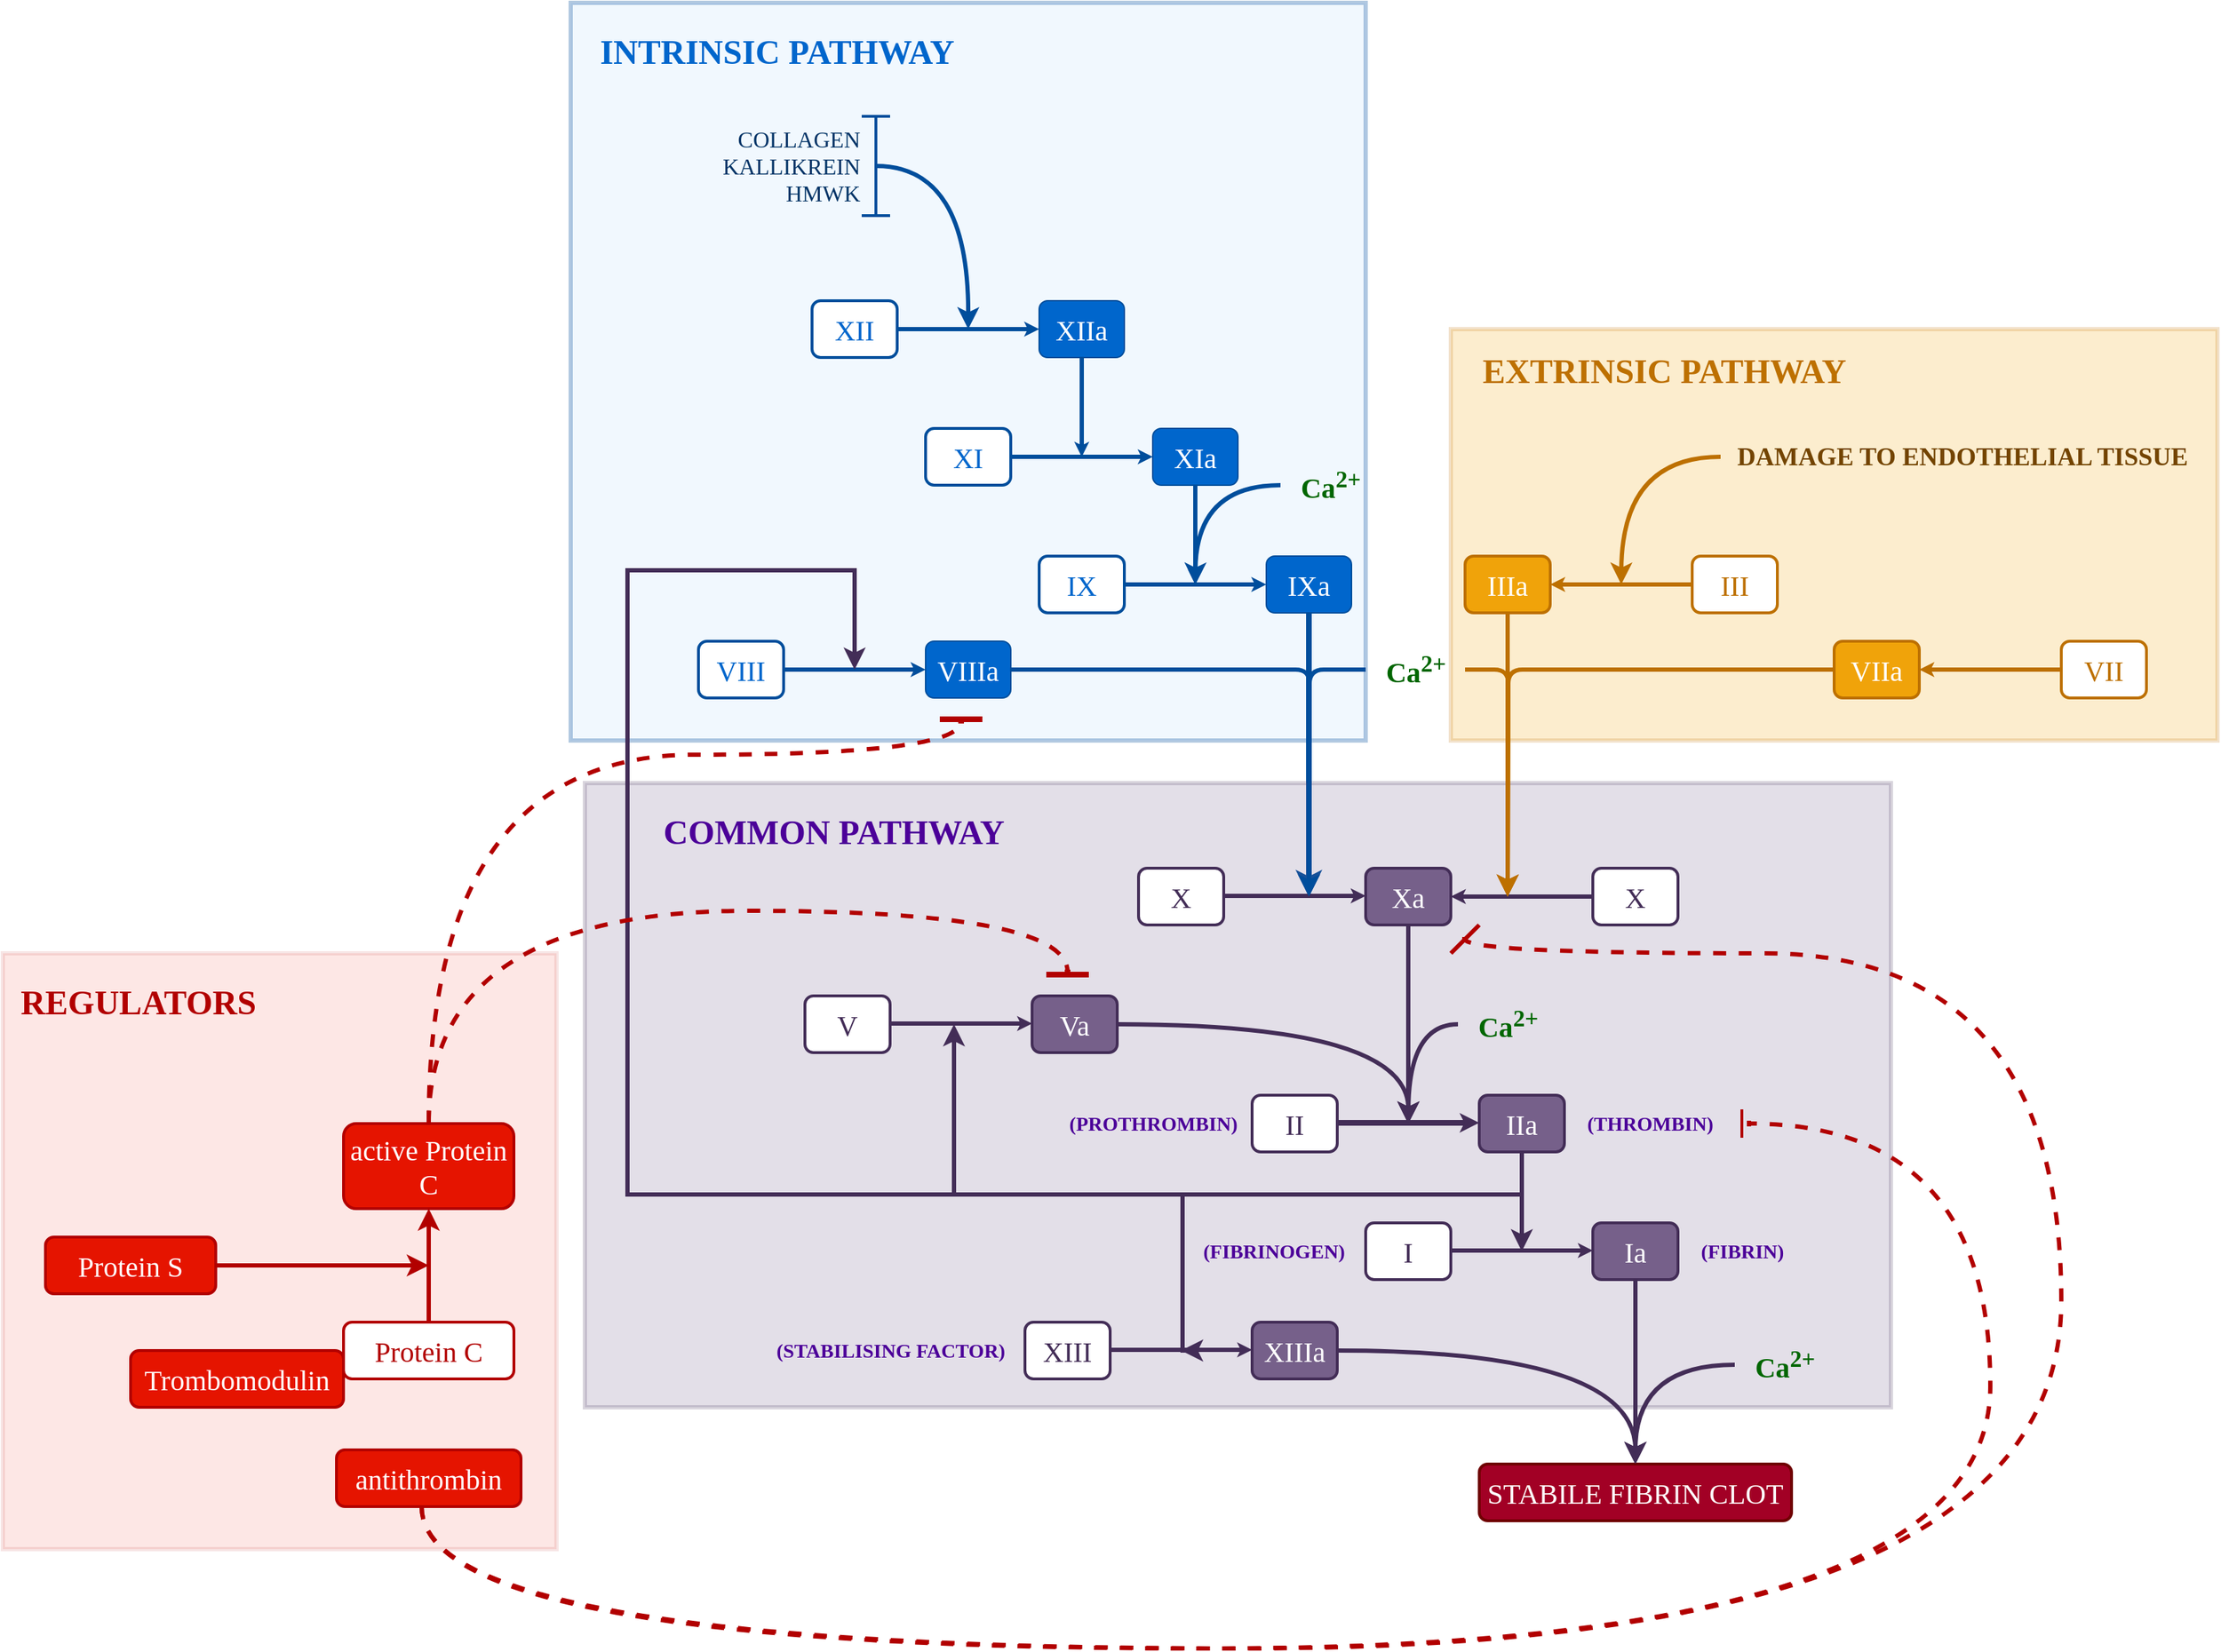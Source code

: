 <mxfile version="25.0.3">
  <diagram name="Pagina-1" id="9rVK_morirR8z8rQCJL5">
    <mxGraphModel dx="3679" dy="2683" grid="1" gridSize="10" guides="1" tooltips="1" connect="1" arrows="1" fold="1" page="1" pageScale="1" pageWidth="827" pageHeight="1169" math="0" shadow="0">
      <root>
        <mxCell id="0" />
        <mxCell id="1" parent="0" />
        <mxCell id="iIkBl-cms1_YrR2odn27-116" value="" style="rounded=0;whiteSpace=wrap;html=1;fillColor=#e51400;strokeWidth=3;strokeColor=#B20000;opacity=10;fontColor=#ffffff;" parent="1" vertex="1">
          <mxGeometry x="-530" y="620" width="390" height="420" as="geometry" />
        </mxCell>
        <mxCell id="iIkBl-cms1_YrR2odn27-12" value="" style="rounded=0;whiteSpace=wrap;html=1;fillColor=#D1E6FC;strokeWidth=3;strokeColor=#004E9C;opacity=30;" parent="1" vertex="1">
          <mxGeometry x="-130" y="-50" width="560" height="520" as="geometry" />
        </mxCell>
        <mxCell id="iIkBl-cms1_YrR2odn27-26" style="edgeStyle=orthogonalEdgeStyle;rounded=0;orthogonalLoop=1;jettySize=auto;html=1;strokeWidth=3;endSize=1;strokeColor=#004e9c;" parent="1" source="iIkBl-cms1_YrR2odn27-1" edge="1">
          <mxGeometry relative="1" as="geometry">
            <mxPoint x="230" y="270" as="targetPoint" />
          </mxGeometry>
        </mxCell>
        <mxCell id="iIkBl-cms1_YrR2odn27-1" value="&lt;font face=&quot;Tahoma&quot; style=&quot;font-size: 20px;&quot;&gt;XIIa&lt;/font&gt;" style="rounded=1;whiteSpace=wrap;html=1;fillColor=#0066CC;strokeColor=#004E9C;fontColor=#ffffff;shadow=0;fillStyle=solid;" parent="1" vertex="1">
          <mxGeometry x="200" y="160" width="60" height="40" as="geometry" />
        </mxCell>
        <mxCell id="iIkBl-cms1_YrR2odn27-3" value="" style="edgeStyle=orthogonalEdgeStyle;rounded=0;orthogonalLoop=1;jettySize=auto;html=1;strokeWidth=3;strokeColor=#004E9C;flowAnimation=0;shadow=0;endSize=1;startSize=1;jumpSize=6;" parent="1" source="iIkBl-cms1_YrR2odn27-2" target="iIkBl-cms1_YrR2odn27-1" edge="1">
          <mxGeometry relative="1" as="geometry" />
        </mxCell>
        <mxCell id="iIkBl-cms1_YrR2odn27-2" value="&lt;font style=&quot;font-size: 20px;&quot; face=&quot;Tahoma&quot;&gt;XII&lt;/font&gt;" style="rounded=1;whiteSpace=wrap;html=1;fillColor=#ffffff;fontColor=#0066CC;strokeColor=#004E9C;strokeWidth=2;" parent="1" vertex="1">
          <mxGeometry x="40" y="160" width="60" height="40" as="geometry" />
        </mxCell>
        <mxCell id="iIkBl-cms1_YrR2odn27-8" value="&lt;h1&gt;INTRINSIC PATHWAY&lt;/h1&gt;" style="text;html=1;align=center;verticalAlign=middle;resizable=0;points=[];autosize=1;strokeColor=none;fillColor=none;fontColor=#0066cc;fontFamily=Tahoma;" parent="1" vertex="1">
          <mxGeometry x="-130" y="-50" width="290" height="70" as="geometry" />
        </mxCell>
        <mxCell id="iIkBl-cms1_YrR2odn27-14" style="edgeStyle=orthogonalEdgeStyle;rounded=0;orthogonalLoop=1;jettySize=auto;html=1;curved=1;strokeWidth=3;strokeColor=#004E9C;exitX=0.5;exitY=0.5;exitDx=0;exitDy=0;exitPerimeter=0;" parent="1" source="iIkBl-cms1_YrR2odn27-16" edge="1">
          <mxGeometry relative="1" as="geometry">
            <mxPoint x="150" y="180" as="targetPoint" />
            <mxPoint x="90" y="61" as="sourcePoint" />
          </mxGeometry>
        </mxCell>
        <mxCell id="iIkBl-cms1_YrR2odn27-13" value="&lt;font color=&quot;#003366&quot; face=&quot;Tahoma&quot; style=&quot;font-size: 16px;&quot;&gt;COLLAGEN&lt;/font&gt;&lt;div&gt;&lt;font color=&quot;#003366&quot; face=&quot;Tahoma&quot; style=&quot;font-size: 16px;&quot;&gt;KALLIKREIN&lt;/font&gt;&lt;/div&gt;&lt;div&gt;&lt;font color=&quot;#003366&quot; face=&quot;Tahoma&quot; style=&quot;font-size: 16px;&quot;&gt;HMWK&lt;/font&gt;&lt;/div&gt;" style="text;html=1;align=right;verticalAlign=middle;resizable=0;points=[];autosize=1;strokeColor=none;fillColor=none;" parent="1" vertex="1">
          <mxGeometry x="-35" y="30" width="110" height="70" as="geometry" />
        </mxCell>
        <mxCell id="iIkBl-cms1_YrR2odn27-16" value="" style="shape=crossbar;whiteSpace=wrap;html=1;rounded=1;direction=south;strokeWidth=2;fillColor=#004E9C;strokeColor=#004E9C;" parent="1" vertex="1">
          <mxGeometry x="75" y="30" width="20" height="70" as="geometry" />
        </mxCell>
        <mxCell id="iIkBl-cms1_YrR2odn27-27" style="edgeStyle=orthogonalEdgeStyle;rounded=0;orthogonalLoop=1;jettySize=auto;html=1;strokeWidth=3;endSize=1;strokeColor=#004e9c;" parent="1" source="iIkBl-cms1_YrR2odn27-20" edge="1">
          <mxGeometry relative="1" as="geometry">
            <mxPoint x="310" y="360" as="targetPoint" />
          </mxGeometry>
        </mxCell>
        <mxCell id="iIkBl-cms1_YrR2odn27-20" value="&lt;font face=&quot;Tahoma&quot; style=&quot;font-size: 20px;&quot;&gt;XIa&lt;/font&gt;" style="rounded=1;whiteSpace=wrap;html=1;fillColor=#0066CC;strokeColor=#004E9C;fontColor=#ffffff;shadow=0;fillStyle=solid;" parent="1" vertex="1">
          <mxGeometry x="280" y="250" width="60" height="40" as="geometry" />
        </mxCell>
        <mxCell id="iIkBl-cms1_YrR2odn27-21" value="" style="edgeStyle=orthogonalEdgeStyle;rounded=0;orthogonalLoop=1;jettySize=auto;html=1;strokeWidth=3;strokeColor=#004E9C;flowAnimation=0;shadow=0;endSize=1;startSize=1;jumpSize=6;" parent="1" source="iIkBl-cms1_YrR2odn27-22" target="iIkBl-cms1_YrR2odn27-20" edge="1">
          <mxGeometry relative="1" as="geometry" />
        </mxCell>
        <mxCell id="iIkBl-cms1_YrR2odn27-22" value="&lt;font style=&quot;font-size: 20px;&quot; face=&quot;Tahoma&quot;&gt;XI&lt;/font&gt;" style="rounded=1;whiteSpace=wrap;html=1;fillColor=#ffffff;fontColor=#0066CC;strokeColor=#004E9C;strokeWidth=2;" parent="1" vertex="1">
          <mxGeometry x="120" y="250" width="60" height="40" as="geometry" />
        </mxCell>
        <mxCell id="iIkBl-cms1_YrR2odn27-42" style="edgeStyle=orthogonalEdgeStyle;rounded=0;orthogonalLoop=1;jettySize=auto;html=1;strokeWidth=4;strokeColor=#004e9c;" parent="1" source="iIkBl-cms1_YrR2odn27-23" edge="1">
          <mxGeometry relative="1" as="geometry">
            <mxPoint x="390" y="580" as="targetPoint" />
          </mxGeometry>
        </mxCell>
        <mxCell id="iIkBl-cms1_YrR2odn27-23" value="&lt;font face=&quot;Tahoma&quot; style=&quot;font-size: 20px;&quot;&gt;IXa&lt;/font&gt;" style="rounded=1;whiteSpace=wrap;html=1;fillColor=#0066CC;strokeColor=#004E9C;fontColor=#ffffff;shadow=0;fillStyle=solid;" parent="1" vertex="1">
          <mxGeometry x="360" y="340" width="60" height="40" as="geometry" />
        </mxCell>
        <mxCell id="iIkBl-cms1_YrR2odn27-24" value="" style="edgeStyle=orthogonalEdgeStyle;rounded=0;orthogonalLoop=1;jettySize=auto;html=1;strokeWidth=3;strokeColor=#004E9C;flowAnimation=0;shadow=0;endSize=1;startSize=1;jumpSize=6;" parent="1" source="iIkBl-cms1_YrR2odn27-25" target="iIkBl-cms1_YrR2odn27-23" edge="1">
          <mxGeometry relative="1" as="geometry" />
        </mxCell>
        <mxCell id="iIkBl-cms1_YrR2odn27-25" value="&lt;font style=&quot;font-size: 20px;&quot; face=&quot;Tahoma&quot;&gt;IX&lt;/font&gt;" style="rounded=1;whiteSpace=wrap;html=1;fillColor=#ffffff;fontColor=#0066CC;strokeColor=#004E9C;strokeWidth=2;" parent="1" vertex="1">
          <mxGeometry x="200" y="340" width="60" height="40" as="geometry" />
        </mxCell>
        <mxCell id="iIkBl-cms1_YrR2odn27-41" style="edgeStyle=orthogonalEdgeStyle;rounded=1;orthogonalLoop=1;jettySize=auto;html=1;curved=0;jumpStyle=arc;strokeWidth=3;strokeColor=#004e9c;" parent="1" source="iIkBl-cms1_YrR2odn27-30" edge="1">
          <mxGeometry relative="1" as="geometry">
            <mxPoint x="390" y="580" as="targetPoint" />
          </mxGeometry>
        </mxCell>
        <mxCell id="iIkBl-cms1_YrR2odn27-30" value="&lt;font face=&quot;Tahoma&quot; style=&quot;font-size: 20px;&quot;&gt;VIIIa&lt;/font&gt;" style="rounded=1;whiteSpace=wrap;html=1;fillColor=#0066CC;strokeColor=#004E9C;fontColor=#ffffff;shadow=0;fillStyle=solid;" parent="1" vertex="1">
          <mxGeometry x="120" y="400" width="60" height="40" as="geometry" />
        </mxCell>
        <mxCell id="iIkBl-cms1_YrR2odn27-31" value="" style="edgeStyle=orthogonalEdgeStyle;rounded=0;orthogonalLoop=1;jettySize=auto;html=1;strokeWidth=3;strokeColor=#004E9C;flowAnimation=0;shadow=0;endSize=1;startSize=1;jumpSize=6;" parent="1" source="iIkBl-cms1_YrR2odn27-32" target="iIkBl-cms1_YrR2odn27-30" edge="1">
          <mxGeometry relative="1" as="geometry" />
        </mxCell>
        <mxCell id="iIkBl-cms1_YrR2odn27-32" value="&lt;font style=&quot;font-size: 20px;&quot; face=&quot;Tahoma&quot;&gt;VIII&lt;/font&gt;" style="rounded=1;whiteSpace=wrap;html=1;fillColor=#ffffff;fontColor=#0066CC;strokeColor=#004E9C;strokeWidth=2;" parent="1" vertex="1">
          <mxGeometry x="-40" y="400" width="60" height="40" as="geometry" />
        </mxCell>
        <mxCell id="iIkBl-cms1_YrR2odn27-33" value="" style="rounded=0;whiteSpace=wrap;html=1;fillColor=#76608a;strokeWidth=3;strokeColor=#432d57;opacity=20;fontColor=#ffffff;" parent="1" vertex="1">
          <mxGeometry x="-120" y="500" width="920" height="440" as="geometry" />
        </mxCell>
        <mxCell id="iIkBl-cms1_YrR2odn27-34" value="&lt;h1&gt;&lt;font color=&quot;#4c0099&quot;&gt;COMMON PATHWAY&lt;/font&gt;&lt;/h1&gt;" style="text;html=1;align=center;verticalAlign=middle;resizable=0;points=[];autosize=1;strokeColor=none;fillColor=none;fontColor=#0066cc;fontFamily=Tahoma;" parent="1" vertex="1">
          <mxGeometry x="-80" y="500" width="270" height="70" as="geometry" />
        </mxCell>
        <mxCell id="iIkBl-cms1_YrR2odn27-53" style="edgeStyle=orthogonalEdgeStyle;rounded=0;orthogonalLoop=1;jettySize=auto;html=1;strokeWidth=3;strokeColor=#432d57;" parent="1" source="iIkBl-cms1_YrR2odn27-35" edge="1">
          <mxGeometry relative="1" as="geometry">
            <mxPoint x="460" y="740" as="targetPoint" />
          </mxGeometry>
        </mxCell>
        <mxCell id="iIkBl-cms1_YrR2odn27-35" value="&lt;font face=&quot;Tahoma&quot;&gt;&lt;span style=&quot;font-size: 20px;&quot;&gt;Xa&lt;/span&gt;&lt;/font&gt;" style="rounded=1;whiteSpace=wrap;html=1;fillColor=#76608a;fontColor=#ffffff;strokeColor=#432D57;strokeWidth=2;" parent="1" vertex="1">
          <mxGeometry x="430" y="560" width="60" height="40" as="geometry" />
        </mxCell>
        <mxCell id="iIkBl-cms1_YrR2odn27-36" value="&lt;font face=&quot;Tahoma&quot;&gt;&lt;span style=&quot;font-size: 20px;&quot;&gt;X&lt;/span&gt;&lt;/font&gt;" style="rounded=1;whiteSpace=wrap;html=1;strokeWidth=2;strokeColor=#432D57;fontColor=#432D57;" parent="1" vertex="1">
          <mxGeometry x="270" y="560" width="60" height="40" as="geometry" />
        </mxCell>
        <mxCell id="iIkBl-cms1_YrR2odn27-38" value="" style="edgeStyle=orthogonalEdgeStyle;rounded=0;orthogonalLoop=1;jettySize=auto;html=1;strokeWidth=3;strokeColor=#432d57;flowAnimation=0;shadow=0;endSize=1;startSize=1;jumpSize=6;" parent="1" edge="1">
          <mxGeometry relative="1" as="geometry">
            <mxPoint x="330" y="579.5" as="sourcePoint" />
            <mxPoint x="430" y="579.5" as="targetPoint" />
          </mxGeometry>
        </mxCell>
        <mxCell id="iIkBl-cms1_YrR2odn27-39" value="&lt;font color=&quot;#432d57&quot; face=&quot;Tahoma&quot;&gt;&lt;span style=&quot;font-size: 20px;&quot;&gt;X&lt;/span&gt;&lt;/font&gt;" style="rounded=1;whiteSpace=wrap;html=1;strokeWidth=2;strokeColor=#432D57;" parent="1" vertex="1">
          <mxGeometry x="590" y="560" width="60" height="40" as="geometry" />
        </mxCell>
        <mxCell id="iIkBl-cms1_YrR2odn27-40" value="" style="edgeStyle=orthogonalEdgeStyle;rounded=0;orthogonalLoop=1;jettySize=auto;html=1;strokeWidth=3;strokeColor=#432d57;flowAnimation=0;shadow=0;endSize=1;startSize=1;jumpSize=6;entryX=1;entryY=0.5;entryDx=0;entryDy=0;exitX=0;exitY=0.5;exitDx=0;exitDy=0;" parent="1" source="iIkBl-cms1_YrR2odn27-39" target="iIkBl-cms1_YrR2odn27-35" edge="1">
          <mxGeometry relative="1" as="geometry">
            <mxPoint x="340" y="589.5" as="sourcePoint" />
            <mxPoint x="440" y="589.5" as="targetPoint" />
          </mxGeometry>
        </mxCell>
        <mxCell id="iIkBl-cms1_YrR2odn27-55" style="edgeStyle=orthogonalEdgeStyle;rounded=0;orthogonalLoop=1;jettySize=auto;html=1;curved=1;strokeWidth=3;strokeColor=#432d57;" parent="1" source="iIkBl-cms1_YrR2odn27-43" edge="1">
          <mxGeometry relative="1" as="geometry">
            <mxPoint x="460" y="740" as="targetPoint" />
          </mxGeometry>
        </mxCell>
        <mxCell id="iIkBl-cms1_YrR2odn27-43" value="&lt;font face=&quot;Tahoma&quot;&gt;&lt;span style=&quot;font-size: 20px;&quot;&gt;Va&lt;/span&gt;&lt;/font&gt;" style="rounded=1;whiteSpace=wrap;html=1;fillColor=#76608a;fontColor=#ffffff;strokeColor=#432D57;strokeWidth=2;" parent="1" vertex="1">
          <mxGeometry x="195" y="650" width="60" height="40" as="geometry" />
        </mxCell>
        <mxCell id="iIkBl-cms1_YrR2odn27-44" value="&lt;font face=&quot;Tahoma&quot;&gt;&lt;span style=&quot;font-size: 20px;&quot;&gt;V&lt;/span&gt;&lt;/font&gt;" style="rounded=1;whiteSpace=wrap;html=1;strokeWidth=2;strokeColor=#432D57;fontColor=#432D57;" parent="1" vertex="1">
          <mxGeometry x="35" y="650" width="60" height="40" as="geometry" />
        </mxCell>
        <mxCell id="iIkBl-cms1_YrR2odn27-45" value="" style="edgeStyle=orthogonalEdgeStyle;rounded=0;orthogonalLoop=1;jettySize=auto;html=1;strokeWidth=3;strokeColor=#432d57;flowAnimation=0;shadow=0;endSize=1;startSize=1;jumpSize=6;" parent="1" edge="1">
          <mxGeometry relative="1" as="geometry">
            <mxPoint x="95" y="669.5" as="sourcePoint" />
            <mxPoint x="195" y="669.5" as="targetPoint" />
          </mxGeometry>
        </mxCell>
        <mxCell id="iIkBl-cms1_YrR2odn27-60" style="edgeStyle=orthogonalEdgeStyle;rounded=0;orthogonalLoop=1;jettySize=auto;html=1;strokeWidth=3;strokeColor=#432D57;" parent="1" source="iIkBl-cms1_YrR2odn27-47" edge="1">
          <mxGeometry relative="1" as="geometry">
            <mxPoint x="540" y="830" as="targetPoint" />
          </mxGeometry>
        </mxCell>
        <mxCell id="iIkBl-cms1_YrR2odn27-65" style="edgeStyle=orthogonalEdgeStyle;rounded=0;orthogonalLoop=1;jettySize=auto;html=1;strokeWidth=3;strokeColor=#432D57;" parent="1" source="iIkBl-cms1_YrR2odn27-47" edge="1">
          <mxGeometry relative="1" as="geometry">
            <mxPoint x="140" y="670" as="targetPoint" />
            <Array as="points">
              <mxPoint x="540" y="790" />
              <mxPoint x="140" y="790" />
            </Array>
          </mxGeometry>
        </mxCell>
        <mxCell id="iIkBl-cms1_YrR2odn27-66" style="edgeStyle=orthogonalEdgeStyle;rounded=0;orthogonalLoop=1;jettySize=auto;html=1;strokeWidth=3;strokeColor=#432D57;" parent="1" source="iIkBl-cms1_YrR2odn27-47" edge="1">
          <mxGeometry relative="1" as="geometry">
            <mxPoint x="300" y="900" as="targetPoint" />
            <Array as="points">
              <mxPoint x="540" y="790" />
              <mxPoint x="301" y="790" />
            </Array>
          </mxGeometry>
        </mxCell>
        <mxCell id="iIkBl-cms1_YrR2odn27-99" style="edgeStyle=orthogonalEdgeStyle;rounded=0;orthogonalLoop=1;jettySize=auto;html=1;strokeWidth=3;strokeColor=#432D57;" parent="1" source="iIkBl-cms1_YrR2odn27-47" edge="1">
          <mxGeometry relative="1" as="geometry">
            <mxPoint x="70" y="420" as="targetPoint" />
            <Array as="points">
              <mxPoint x="540" y="790" />
              <mxPoint x="-90" y="790" />
              <mxPoint x="-90" y="350" />
              <mxPoint x="70" y="350" />
            </Array>
          </mxGeometry>
        </mxCell>
        <mxCell id="iIkBl-cms1_YrR2odn27-47" value="&lt;font face=&quot;Tahoma&quot;&gt;&lt;span style=&quot;font-size: 20px;&quot;&gt;IIa&lt;/span&gt;&lt;/font&gt;" style="rounded=1;whiteSpace=wrap;html=1;fillColor=#76608a;fontColor=#ffffff;strokeColor=#432D57;strokeWidth=2;" parent="1" vertex="1">
          <mxGeometry x="510" y="720" width="60" height="40" as="geometry" />
        </mxCell>
        <mxCell id="iIkBl-cms1_YrR2odn27-48" value="&lt;font face=&quot;Tahoma&quot;&gt;&lt;span style=&quot;font-size: 20px;&quot;&gt;II&lt;/span&gt;&lt;/font&gt;" style="rounded=1;whiteSpace=wrap;html=1;strokeWidth=2;strokeColor=#432D57;fontColor=#432D57;" parent="1" vertex="1">
          <mxGeometry x="350" y="720" width="60" height="40" as="geometry" />
        </mxCell>
        <mxCell id="iIkBl-cms1_YrR2odn27-49" value="" style="edgeStyle=orthogonalEdgeStyle;rounded=0;orthogonalLoop=1;jettySize=auto;html=1;strokeWidth=4;strokeColor=#432d57;flowAnimation=0;shadow=0;endSize=1;startSize=1;jumpSize=6;" parent="1" edge="1">
          <mxGeometry relative="1" as="geometry">
            <mxPoint x="410" y="739.5" as="sourcePoint" />
            <mxPoint x="510" y="739.5" as="targetPoint" />
          </mxGeometry>
        </mxCell>
        <mxCell id="iIkBl-cms1_YrR2odn27-56" value="&lt;h3&gt;&lt;font face=&quot;Tahoma&quot; color=&quot;#4c0099&quot;&gt;(THROMBIN)&lt;/font&gt;&lt;/h3&gt;" style="text;html=1;align=center;verticalAlign=middle;resizable=0;points=[];autosize=1;strokeColor=none;fillColor=none;fontColor=#0066cc;" parent="1" vertex="1">
          <mxGeometry x="570" y="710" width="120" height="60" as="geometry" />
        </mxCell>
        <mxCell id="iIkBl-cms1_YrR2odn27-70" style="edgeStyle=orthogonalEdgeStyle;rounded=0;orthogonalLoop=1;jettySize=auto;html=1;entryX=0.5;entryY=0;entryDx=0;entryDy=0;strokeColor=#432D57;strokeWidth=3;" parent="1" source="iIkBl-cms1_YrR2odn27-57" target="iIkBl-cms1_YrR2odn27-68" edge="1">
          <mxGeometry relative="1" as="geometry" />
        </mxCell>
        <mxCell id="iIkBl-cms1_YrR2odn27-57" value="&lt;font face=&quot;Tahoma&quot;&gt;&lt;span style=&quot;font-size: 20px;&quot;&gt;Ia&lt;/span&gt;&lt;/font&gt;" style="rounded=1;whiteSpace=wrap;html=1;fillColor=#76608a;fontColor=#ffffff;strokeColor=#432D57;strokeWidth=2;" parent="1" vertex="1">
          <mxGeometry x="590" y="810" width="60" height="40" as="geometry" />
        </mxCell>
        <mxCell id="iIkBl-cms1_YrR2odn27-58" value="&lt;font face=&quot;Tahoma&quot;&gt;&lt;span style=&quot;font-size: 20px;&quot;&gt;I&lt;/span&gt;&lt;/font&gt;" style="rounded=1;whiteSpace=wrap;html=1;strokeWidth=2;strokeColor=#432D57;fontColor=#432D57;" parent="1" vertex="1">
          <mxGeometry x="430" y="810" width="60" height="40" as="geometry" />
        </mxCell>
        <mxCell id="iIkBl-cms1_YrR2odn27-59" value="" style="edgeStyle=orthogonalEdgeStyle;rounded=0;orthogonalLoop=1;jettySize=auto;html=1;strokeWidth=3;strokeColor=#432d57;flowAnimation=0;shadow=0;endSize=1;startSize=1;jumpSize=6;" parent="1" edge="1">
          <mxGeometry relative="1" as="geometry">
            <mxPoint x="490" y="829.5" as="sourcePoint" />
            <mxPoint x="590" y="829.5" as="targetPoint" />
          </mxGeometry>
        </mxCell>
        <mxCell id="iIkBl-cms1_YrR2odn27-61" value="&lt;h3&gt;&lt;font face=&quot;Tahoma&quot; color=&quot;#4c0099&quot;&gt;(FIBRIN)&lt;/font&gt;&lt;/h3&gt;" style="text;html=1;align=center;verticalAlign=middle;resizable=0;points=[];autosize=1;strokeColor=none;fillColor=none;fontColor=#0066cc;" parent="1" vertex="1">
          <mxGeometry x="650" y="800" width="90" height="60" as="geometry" />
        </mxCell>
        <mxCell id="iIkBl-cms1_YrR2odn27-69" style="edgeStyle=orthogonalEdgeStyle;rounded=0;orthogonalLoop=1;jettySize=auto;html=1;entryX=0.5;entryY=0;entryDx=0;entryDy=0;curved=1;strokeColor=#432D57;strokeWidth=3;" parent="1" source="iIkBl-cms1_YrR2odn27-62" target="iIkBl-cms1_YrR2odn27-68" edge="1">
          <mxGeometry relative="1" as="geometry" />
        </mxCell>
        <mxCell id="iIkBl-cms1_YrR2odn27-62" value="&lt;font face=&quot;Tahoma&quot;&gt;&lt;span style=&quot;font-size: 20px;&quot;&gt;XIIIa&lt;/span&gt;&lt;/font&gt;" style="rounded=1;whiteSpace=wrap;html=1;fillColor=#76608a;fontColor=#ffffff;strokeColor=#432D57;strokeWidth=2;" parent="1" vertex="1">
          <mxGeometry x="350" y="880" width="60" height="40" as="geometry" />
        </mxCell>
        <mxCell id="iIkBl-cms1_YrR2odn27-63" value="&lt;font face=&quot;Tahoma&quot;&gt;&lt;span style=&quot;font-size: 20px;&quot;&gt;XIII&lt;/span&gt;&lt;/font&gt;" style="rounded=1;whiteSpace=wrap;html=1;strokeWidth=2;strokeColor=#432D57;fontColor=#432D57;" parent="1" vertex="1">
          <mxGeometry x="190" y="880" width="60" height="40" as="geometry" />
        </mxCell>
        <mxCell id="iIkBl-cms1_YrR2odn27-64" value="" style="edgeStyle=orthogonalEdgeStyle;rounded=0;orthogonalLoop=1;jettySize=auto;html=1;strokeWidth=3;strokeColor=#432d57;flowAnimation=0;shadow=0;endSize=1;startSize=1;jumpSize=6;" parent="1" edge="1">
          <mxGeometry relative="1" as="geometry">
            <mxPoint x="250" y="899.5" as="sourcePoint" />
            <mxPoint x="350" y="899.5" as="targetPoint" />
          </mxGeometry>
        </mxCell>
        <mxCell id="iIkBl-cms1_YrR2odn27-67" value="&lt;h3&gt;&lt;font face=&quot;Tahoma&quot; color=&quot;#4c0099&quot;&gt;(STABILISING FACTOR)&lt;/font&gt;&lt;/h3&gt;" style="text;html=1;align=center;verticalAlign=middle;resizable=0;points=[];autosize=1;strokeColor=none;fillColor=none;fontColor=#0066cc;" parent="1" vertex="1">
          <mxGeometry y="870" width="190" height="60" as="geometry" />
        </mxCell>
        <mxCell id="iIkBl-cms1_YrR2odn27-68" value="&lt;font face=&quot;Tahoma&quot;&gt;&lt;span style=&quot;font-size: 20px;&quot;&gt;STABILE FIBRIN CLOT&lt;/span&gt;&lt;/font&gt;" style="rounded=1;whiteSpace=wrap;html=1;fillColor=#a20025;fontColor=#ffffff;strokeColor=#6F0000;strokeWidth=2;" parent="1" vertex="1">
          <mxGeometry x="510" y="980" width="220" height="40" as="geometry" />
        </mxCell>
        <mxCell id="iIkBl-cms1_YrR2odn27-72" value="" style="rounded=0;whiteSpace=wrap;html=1;fillColor=#f0a30a;strokeWidth=3;strokeColor=#BD7000;opacity=20;fontColor=#000000;" parent="1" vertex="1">
          <mxGeometry x="490" y="180" width="540" height="290" as="geometry" />
        </mxCell>
        <mxCell id="iIkBl-cms1_YrR2odn27-73" value="&lt;h1&gt;&lt;font color=&quot;#bd7000&quot;&gt;EXTRINSIC PATHWAY&lt;/font&gt;&lt;/h1&gt;" style="text;html=1;align=center;verticalAlign=middle;resizable=0;points=[];autosize=1;strokeColor=none;fillColor=none;fontColor=#0066cc;fontFamily=Tahoma;" parent="1" vertex="1">
          <mxGeometry x="495" y="175" width="290" height="70" as="geometry" />
        </mxCell>
        <mxCell id="iIkBl-cms1_YrR2odn27-87" style="edgeStyle=orthogonalEdgeStyle;rounded=0;orthogonalLoop=1;jettySize=auto;html=1;strokeColor=#BD7000;strokeWidth=3;" parent="1" source="iIkBl-cms1_YrR2odn27-74" edge="1">
          <mxGeometry relative="1" as="geometry">
            <mxPoint x="530" y="580" as="targetPoint" />
          </mxGeometry>
        </mxCell>
        <mxCell id="iIkBl-cms1_YrR2odn27-74" value="&lt;font color=&quot;#ffffff&quot;&gt;&lt;span style=&quot;font-size: 20px;&quot;&gt;IIIa&lt;/span&gt;&lt;/font&gt;" style="rounded=1;whiteSpace=wrap;html=1;fillColor=#f0a30a;fontColor=#000000;strokeColor=#BD7000;strokeWidth=2;fontFamily=Tahoma;" parent="1" vertex="1">
          <mxGeometry x="500" y="340" width="60" height="40" as="geometry" />
        </mxCell>
        <mxCell id="iIkBl-cms1_YrR2odn27-75" value="&lt;font face=&quot;Tahoma&quot;&gt;&lt;span style=&quot;font-size: 20px;&quot;&gt;III&lt;/span&gt;&lt;/font&gt;" style="rounded=1;whiteSpace=wrap;html=1;strokeWidth=2;strokeColor=#BD7000;fontColor=#BD7000;" parent="1" vertex="1">
          <mxGeometry x="660" y="340" width="60" height="40" as="geometry" />
        </mxCell>
        <mxCell id="iIkBl-cms1_YrR2odn27-76" value="" style="edgeStyle=orthogonalEdgeStyle;rounded=0;orthogonalLoop=1;jettySize=auto;html=1;strokeWidth=3;strokeColor=#BD7000;flowAnimation=0;shadow=0;endSize=1;startSize=1;jumpSize=6;entryX=1;entryY=0.5;entryDx=0;entryDy=0;exitX=0;exitY=0.5;exitDx=0;exitDy=0;fontColor=#BD7000;" parent="1" source="iIkBl-cms1_YrR2odn27-75" target="iIkBl-cms1_YrR2odn27-74" edge="1">
          <mxGeometry relative="1" as="geometry">
            <mxPoint x="410" y="369.5" as="sourcePoint" />
            <mxPoint x="510" y="369.5" as="targetPoint" />
          </mxGeometry>
        </mxCell>
        <mxCell id="iIkBl-cms1_YrR2odn27-81" style="edgeStyle=orthogonalEdgeStyle;rounded=0;orthogonalLoop=1;jettySize=auto;html=1;curved=1;strokeColor=#BD7000;strokeWidth=3;" parent="1" source="iIkBl-cms1_YrR2odn27-80" edge="1">
          <mxGeometry relative="1" as="geometry">
            <mxPoint x="610" y="360" as="targetPoint" />
          </mxGeometry>
        </mxCell>
        <mxCell id="iIkBl-cms1_YrR2odn27-80" value="&lt;h2&gt;&lt;font color=&quot;#734400&quot;&gt;DAMAGE TO ENDOTHELIAL TISSUE&lt;/font&gt;&lt;/h2&gt;" style="text;html=1;align=center;verticalAlign=middle;resizable=0;points=[];autosize=1;strokeColor=none;fillColor=none;fontColor=#0066cc;fontFamily=Tahoma;" parent="1" vertex="1">
          <mxGeometry x="680" y="240" width="340" height="60" as="geometry" />
        </mxCell>
        <mxCell id="iIkBl-cms1_YrR2odn27-85" style="edgeStyle=orthogonalEdgeStyle;rounded=1;orthogonalLoop=1;jettySize=auto;html=1;curved=0;strokeColor=#BD7000;strokeWidth=3;" parent="1" source="iIkBl-cms1_YrR2odn27-82" edge="1">
          <mxGeometry relative="1" as="geometry">
            <mxPoint x="530" y="580" as="targetPoint" />
          </mxGeometry>
        </mxCell>
        <mxCell id="iIkBl-cms1_YrR2odn27-82" value="&lt;font color=&quot;#ffffff&quot;&gt;&lt;span style=&quot;font-size: 20px;&quot;&gt;VIIa&lt;/span&gt;&lt;/font&gt;" style="rounded=1;whiteSpace=wrap;html=1;fillColor=#f0a30a;fontColor=#000000;strokeColor=#BD7000;strokeWidth=2;fontFamily=Tahoma;" parent="1" vertex="1">
          <mxGeometry x="760" y="400" width="60" height="40" as="geometry" />
        </mxCell>
        <mxCell id="iIkBl-cms1_YrR2odn27-83" value="&lt;font face=&quot;Tahoma&quot;&gt;&lt;span style=&quot;font-size: 20px;&quot;&gt;VII&lt;/span&gt;&lt;/font&gt;" style="rounded=1;whiteSpace=wrap;html=1;strokeWidth=2;strokeColor=#BD7000;fontColor=#BD7000;" parent="1" vertex="1">
          <mxGeometry x="920" y="400" width="60" height="40" as="geometry" />
        </mxCell>
        <mxCell id="iIkBl-cms1_YrR2odn27-84" value="" style="edgeStyle=orthogonalEdgeStyle;rounded=0;orthogonalLoop=1;jettySize=auto;html=1;strokeWidth=3;strokeColor=#BD7000;flowAnimation=0;shadow=0;endSize=1;startSize=1;jumpSize=6;entryX=1;entryY=0.5;entryDx=0;entryDy=0;exitX=0;exitY=0.5;exitDx=0;exitDy=0;fontColor=#BD7000;" parent="1" source="iIkBl-cms1_YrR2odn27-83" target="iIkBl-cms1_YrR2odn27-82" edge="1">
          <mxGeometry relative="1" as="geometry">
            <mxPoint x="670" y="429.5" as="sourcePoint" />
            <mxPoint x="770" y="429.5" as="targetPoint" />
            <Array as="points">
              <mxPoint x="850" y="420" />
              <mxPoint x="850" y="420" />
            </Array>
          </mxGeometry>
        </mxCell>
        <mxCell id="iIkBl-cms1_YrR2odn27-92" style="edgeStyle=orthogonalEdgeStyle;rounded=1;orthogonalLoop=1;jettySize=auto;html=1;strokeWidth=3;curved=0;strokeColor=#004E9C;" parent="1" source="iIkBl-cms1_YrR2odn27-88" edge="1">
          <mxGeometry relative="1" as="geometry">
            <mxPoint x="390" y="580" as="targetPoint" />
          </mxGeometry>
        </mxCell>
        <mxCell id="iIkBl-cms1_YrR2odn27-93" style="edgeStyle=orthogonalEdgeStyle;rounded=1;orthogonalLoop=1;jettySize=auto;html=1;curved=0;strokeColor=#BD7000;strokeWidth=3;" parent="1" source="iIkBl-cms1_YrR2odn27-88" edge="1">
          <mxGeometry relative="1" as="geometry">
            <mxPoint x="530" y="580" as="targetPoint" />
          </mxGeometry>
        </mxCell>
        <mxCell id="iIkBl-cms1_YrR2odn27-88" value="&lt;font style=&quot;font-size: 20px;&quot; face=&quot;Tahoma&quot; color=&quot;#006600&quot;&gt;Ca&lt;sup&gt;2+&lt;/sup&gt;&lt;/font&gt;" style="text;html=1;align=center;verticalAlign=middle;resizable=0;points=[];autosize=1;strokeColor=none;fillColor=none;fontStyle=1;strokeWidth=3;" parent="1" vertex="1">
          <mxGeometry x="430" y="400" width="70" height="40" as="geometry" />
        </mxCell>
        <mxCell id="iIkBl-cms1_YrR2odn27-95" style="edgeStyle=orthogonalEdgeStyle;rounded=0;orthogonalLoop=1;jettySize=auto;html=1;curved=1;strokeWidth=3;strokeColor=#432D57;" parent="1" source="iIkBl-cms1_YrR2odn27-89" edge="1">
          <mxGeometry relative="1" as="geometry">
            <mxPoint x="460" y="740" as="targetPoint" />
          </mxGeometry>
        </mxCell>
        <mxCell id="iIkBl-cms1_YrR2odn27-89" value="&lt;font style=&quot;font-size: 20px;&quot; face=&quot;Tahoma&quot; color=&quot;#006600&quot;&gt;Ca&lt;sup&gt;2+&lt;/sup&gt;&lt;/font&gt;" style="text;html=1;align=center;verticalAlign=middle;resizable=0;points=[];autosize=1;strokeColor=none;fillColor=none;fontStyle=1" parent="1" vertex="1">
          <mxGeometry x="495" y="650" width="70" height="40" as="geometry" />
        </mxCell>
        <mxCell id="iIkBl-cms1_YrR2odn27-97" style="edgeStyle=orthogonalEdgeStyle;rounded=0;orthogonalLoop=1;jettySize=auto;html=1;curved=1;strokeWidth=3;entryX=0.5;entryY=0;entryDx=0;entryDy=0;strokeColor=#432D57;" parent="1" source="iIkBl-cms1_YrR2odn27-90" target="iIkBl-cms1_YrR2odn27-68" edge="1">
          <mxGeometry relative="1" as="geometry">
            <mxPoint x="620" y="970" as="targetPoint" />
            <Array as="points">
              <mxPoint x="620" y="910" />
            </Array>
          </mxGeometry>
        </mxCell>
        <mxCell id="iIkBl-cms1_YrR2odn27-90" value="&lt;font style=&quot;font-size: 20px;&quot; face=&quot;Tahoma&quot; color=&quot;#006600&quot;&gt;Ca&lt;sup&gt;2+&lt;/sup&gt;&lt;/font&gt;" style="text;html=1;align=center;verticalAlign=middle;resizable=0;points=[];autosize=1;strokeColor=none;fillColor=none;fontStyle=1" parent="1" vertex="1">
          <mxGeometry x="690" y="890" width="70" height="40" as="geometry" />
        </mxCell>
        <mxCell id="iIkBl-cms1_YrR2odn27-94" style="edgeStyle=orthogonalEdgeStyle;rounded=0;orthogonalLoop=1;jettySize=auto;html=1;curved=1;strokeWidth=3;strokeColor=#004E9C;" parent="1" source="iIkBl-cms1_YrR2odn27-91" edge="1">
          <mxGeometry relative="1" as="geometry">
            <mxPoint x="310" y="360" as="targetPoint" />
          </mxGeometry>
        </mxCell>
        <mxCell id="iIkBl-cms1_YrR2odn27-91" value="&lt;font style=&quot;font-size: 20px;&quot; face=&quot;Tahoma&quot; color=&quot;#006600&quot;&gt;Ca&lt;sup&gt;2+&lt;/sup&gt;&lt;/font&gt;" style="text;html=1;align=center;verticalAlign=middle;resizable=0;points=[];autosize=1;strokeColor=none;fillColor=none;fontStyle=1" parent="1" vertex="1">
          <mxGeometry x="370" y="270" width="70" height="40" as="geometry" />
        </mxCell>
        <mxCell id="iIkBl-cms1_YrR2odn27-104" style="edgeStyle=orthogonalEdgeStyle;rounded=0;orthogonalLoop=1;jettySize=auto;html=1;entryX=0.5;entryY=1;entryDx=0;entryDy=0;strokeColor=#B20000;strokeWidth=3;" parent="1" source="iIkBl-cms1_YrR2odn27-102" target="iIkBl-cms1_YrR2odn27-103" edge="1">
          <mxGeometry relative="1" as="geometry" />
        </mxCell>
        <mxCell id="iIkBl-cms1_YrR2odn27-102" value="&lt;font color=&quot;#b20000&quot; face=&quot;Tahoma&quot;&gt;&lt;span style=&quot;font-size: 20px;&quot;&gt;Protein C&lt;/span&gt;&lt;/font&gt;" style="rounded=1;whiteSpace=wrap;html=1;strokeWidth=2;strokeColor=#B20000;" parent="1" vertex="1">
          <mxGeometry x="-290" y="880" width="120" height="40" as="geometry" />
        </mxCell>
        <mxCell id="iIkBl-cms1_YrR2odn27-108" style="edgeStyle=orthogonalEdgeStyle;rounded=0;orthogonalLoop=1;jettySize=auto;html=1;curved=1;dashed=1;strokeColor=#B20000;endSize=0;startSize=0;strokeWidth=3;sourcePerimeterSpacing=0;endArrow=baseDash;endFill=0;" parent="1" source="iIkBl-cms1_YrR2odn27-103" target="iIkBl-cms1_YrR2odn27-109" edge="1">
          <mxGeometry relative="1" as="geometry">
            <mxPoint x="70" y="440" as="targetPoint" />
            <Array as="points">
              <mxPoint x="-230" y="480" />
              <mxPoint x="145" y="480" />
            </Array>
          </mxGeometry>
        </mxCell>
        <mxCell id="iIkBl-cms1_YrR2odn27-112" style="edgeStyle=orthogonalEdgeStyle;rounded=0;orthogonalLoop=1;jettySize=auto;html=1;dashed=1;curved=1;strokeWidth=3;strokeColor=#B20000;startSize=0;endSize=0;endArrow=baseDash;endFill=0;" parent="1" source="iIkBl-cms1_YrR2odn27-103" target="iIkBl-cms1_YrR2odn27-113" edge="1">
          <mxGeometry relative="1" as="geometry">
            <mxPoint x="140" y="650" as="targetPoint" />
            <Array as="points">
              <mxPoint x="-230" y="590" />
              <mxPoint x="220" y="590" />
            </Array>
          </mxGeometry>
        </mxCell>
        <mxCell id="iIkBl-cms1_YrR2odn27-103" value="&lt;font face=&quot;Tahoma&quot;&gt;&lt;span style=&quot;font-size: 20px;&quot;&gt;active Protein C&lt;/span&gt;&lt;/font&gt;" style="rounded=1;whiteSpace=wrap;html=1;fillColor=#e51400;fontColor=#ffffff;strokeColor=#B20000;strokeWidth=2;" parent="1" vertex="1">
          <mxGeometry x="-290" y="740" width="120" height="60" as="geometry" />
        </mxCell>
        <mxCell id="iIkBl-cms1_YrR2odn27-130" style="edgeStyle=orthogonalEdgeStyle;rounded=0;orthogonalLoop=1;jettySize=auto;html=1;strokeWidth=3;strokeColor=#B20000;" parent="1" source="iIkBl-cms1_YrR2odn27-105" edge="1">
          <mxGeometry relative="1" as="geometry">
            <mxPoint x="-230" y="840" as="targetPoint" />
          </mxGeometry>
        </mxCell>
        <mxCell id="iIkBl-cms1_YrR2odn27-105" value="&lt;font face=&quot;Tahoma&quot;&gt;&lt;span style=&quot;font-size: 20px;&quot;&gt;Protein S&lt;/span&gt;&lt;/font&gt;" style="rounded=1;whiteSpace=wrap;html=1;fillColor=#e51400;fontColor=#ffffff;strokeColor=#B20000;strokeWidth=2;" parent="1" vertex="1">
          <mxGeometry x="-500" y="820" width="120" height="40" as="geometry" />
        </mxCell>
        <mxCell id="iIkBl-cms1_YrR2odn27-109" value="" style="line;strokeWidth=4;html=1;perimeter=backbonePerimeter;points=[];outlineConnect=0;strokeColor=#B20000;" parent="1" vertex="1">
          <mxGeometry x="130" y="450" width="30" height="10" as="geometry" />
        </mxCell>
        <mxCell id="iIkBl-cms1_YrR2odn27-113" value="" style="line;strokeWidth=4;html=1;perimeter=backbonePerimeter;points=[];outlineConnect=0;strokeColor=#B20000;" parent="1" vertex="1">
          <mxGeometry x="205" y="630" width="30" height="10" as="geometry" />
        </mxCell>
        <mxCell id="iIkBl-cms1_YrR2odn27-118" style="edgeStyle=orthogonalEdgeStyle;rounded=0;orthogonalLoop=1;jettySize=auto;html=1;dashed=1;endArrow=baseDash;endFill=0;strokeWidth=3;strokeColor=#B20000;curved=1;endSize=0;startSize=0;" parent="1" source="iIkBl-cms1_YrR2odn27-119" edge="1">
          <mxGeometry relative="1" as="geometry">
            <mxPoint x="700" y="740" as="targetPoint" />
            <Array as="points">
              <mxPoint x="691" y="740" />
            </Array>
          </mxGeometry>
        </mxCell>
        <mxCell id="iIkBl-cms1_YrR2odn27-122" style="edgeStyle=orthogonalEdgeStyle;rounded=0;orthogonalLoop=1;jettySize=auto;html=1;dashed=1;curved=1;strokeWidth=3;strokeColor=#B20000;endArrow=baseDash;endFill=0;endSize=0;startSize=5;" parent="1" source="iIkBl-cms1_YrR2odn27-117" edge="1">
          <mxGeometry relative="1" as="geometry">
            <mxPoint x="500" y="610" as="targetPoint" />
            <Array as="points">
              <mxPoint x="-235" y="1110" />
              <mxPoint x="920" y="1110" />
              <mxPoint x="920" y="620" />
            </Array>
          </mxGeometry>
        </mxCell>
        <mxCell id="iIkBl-cms1_YrR2odn27-117" value="&lt;font face=&quot;Tahoma&quot;&gt;&lt;span style=&quot;font-size: 20px;&quot;&gt;antithrombin&lt;/span&gt;&lt;/font&gt;" style="rounded=1;whiteSpace=wrap;html=1;fillColor=#e51400;fontColor=#ffffff;strokeColor=#B20000;strokeWidth=2;" parent="1" vertex="1">
          <mxGeometry x="-295" y="970" width="130" height="40" as="geometry" />
        </mxCell>
        <mxCell id="iIkBl-cms1_YrR2odn27-120" value="" style="edgeStyle=orthogonalEdgeStyle;rounded=0;orthogonalLoop=1;jettySize=auto;html=1;dashed=1;endArrow=baseDash;endFill=0;strokeWidth=3;strokeColor=#B20000;curved=1;endSize=0;startSize=0;" parent="1" source="iIkBl-cms1_YrR2odn27-117" target="iIkBl-cms1_YrR2odn27-119" edge="1">
          <mxGeometry relative="1" as="geometry">
            <mxPoint x="-235" y="1040" as="sourcePoint" />
            <mxPoint x="700" y="740" as="targetPoint" />
            <Array as="points">
              <mxPoint x="-235" y="1110" />
              <mxPoint x="870" y="1110" />
              <mxPoint x="870" y="740" />
            </Array>
          </mxGeometry>
        </mxCell>
        <mxCell id="iIkBl-cms1_YrR2odn27-119" value="" style="line;strokeWidth=2;direction=south;html=1;strokeColor=#B20000;" parent="1" vertex="1">
          <mxGeometry x="690" y="730" width="10" height="20" as="geometry" />
        </mxCell>
        <mxCell id="iIkBl-cms1_YrR2odn27-125" value="" style="endArrow=none;html=1;rounded=0;strokeWidth=3;strokeColor=#B20000;" parent="1" edge="1">
          <mxGeometry width="50" height="50" relative="1" as="geometry">
            <mxPoint x="510" y="600" as="sourcePoint" />
            <mxPoint x="490" y="620" as="targetPoint" />
          </mxGeometry>
        </mxCell>
        <mxCell id="iIkBl-cms1_YrR2odn27-126" value="&lt;font face=&quot;Tahoma&quot;&gt;&lt;span style=&quot;font-size: 20px;&quot;&gt;Trombomodulin&lt;/span&gt;&lt;/font&gt;" style="rounded=1;whiteSpace=wrap;html=1;fillColor=#e51400;fontColor=#ffffff;strokeColor=#B20000;strokeWidth=2;" parent="1" vertex="1">
          <mxGeometry x="-440" y="900" width="150" height="40" as="geometry" />
        </mxCell>
        <mxCell id="iIkBl-cms1_YrR2odn27-127" value="&lt;h1&gt;&lt;font color=&quot;#b20000&quot;&gt;REGULATORS&lt;/font&gt;&lt;/h1&gt;" style="text;html=1;align=center;verticalAlign=middle;resizable=0;points=[];autosize=1;strokeColor=none;fillColor=none;fontColor=#0066cc;fontFamily=Tahoma;" parent="1" vertex="1">
          <mxGeometry x="-530" y="620" width="190" height="70" as="geometry" />
        </mxCell>
        <mxCell id="iIkBl-cms1_YrR2odn27-131" value="&lt;h3&gt;&lt;font face=&quot;Tahoma&quot; color=&quot;#4c0099&quot;&gt;(FIBRINOGEN)&lt;/font&gt;&lt;/h3&gt;" style="text;html=1;align=center;verticalAlign=middle;resizable=0;points=[];autosize=1;strokeColor=none;fillColor=none;fontColor=#0066cc;" parent="1" vertex="1">
          <mxGeometry x="300" y="800" width="130" height="60" as="geometry" />
        </mxCell>
        <mxCell id="iIkBl-cms1_YrR2odn27-132" value="&lt;h3&gt;&lt;font face=&quot;Tahoma&quot; color=&quot;#4c0099&quot;&gt;(PROTHROMBIN)&lt;/font&gt;&lt;/h3&gt;" style="text;html=1;align=center;verticalAlign=middle;resizable=0;points=[];autosize=1;strokeColor=none;fillColor=none;fontColor=#0066cc;" parent="1" vertex="1">
          <mxGeometry x="205" y="710" width="150" height="60" as="geometry" />
        </mxCell>
      </root>
    </mxGraphModel>
  </diagram>
</mxfile>
